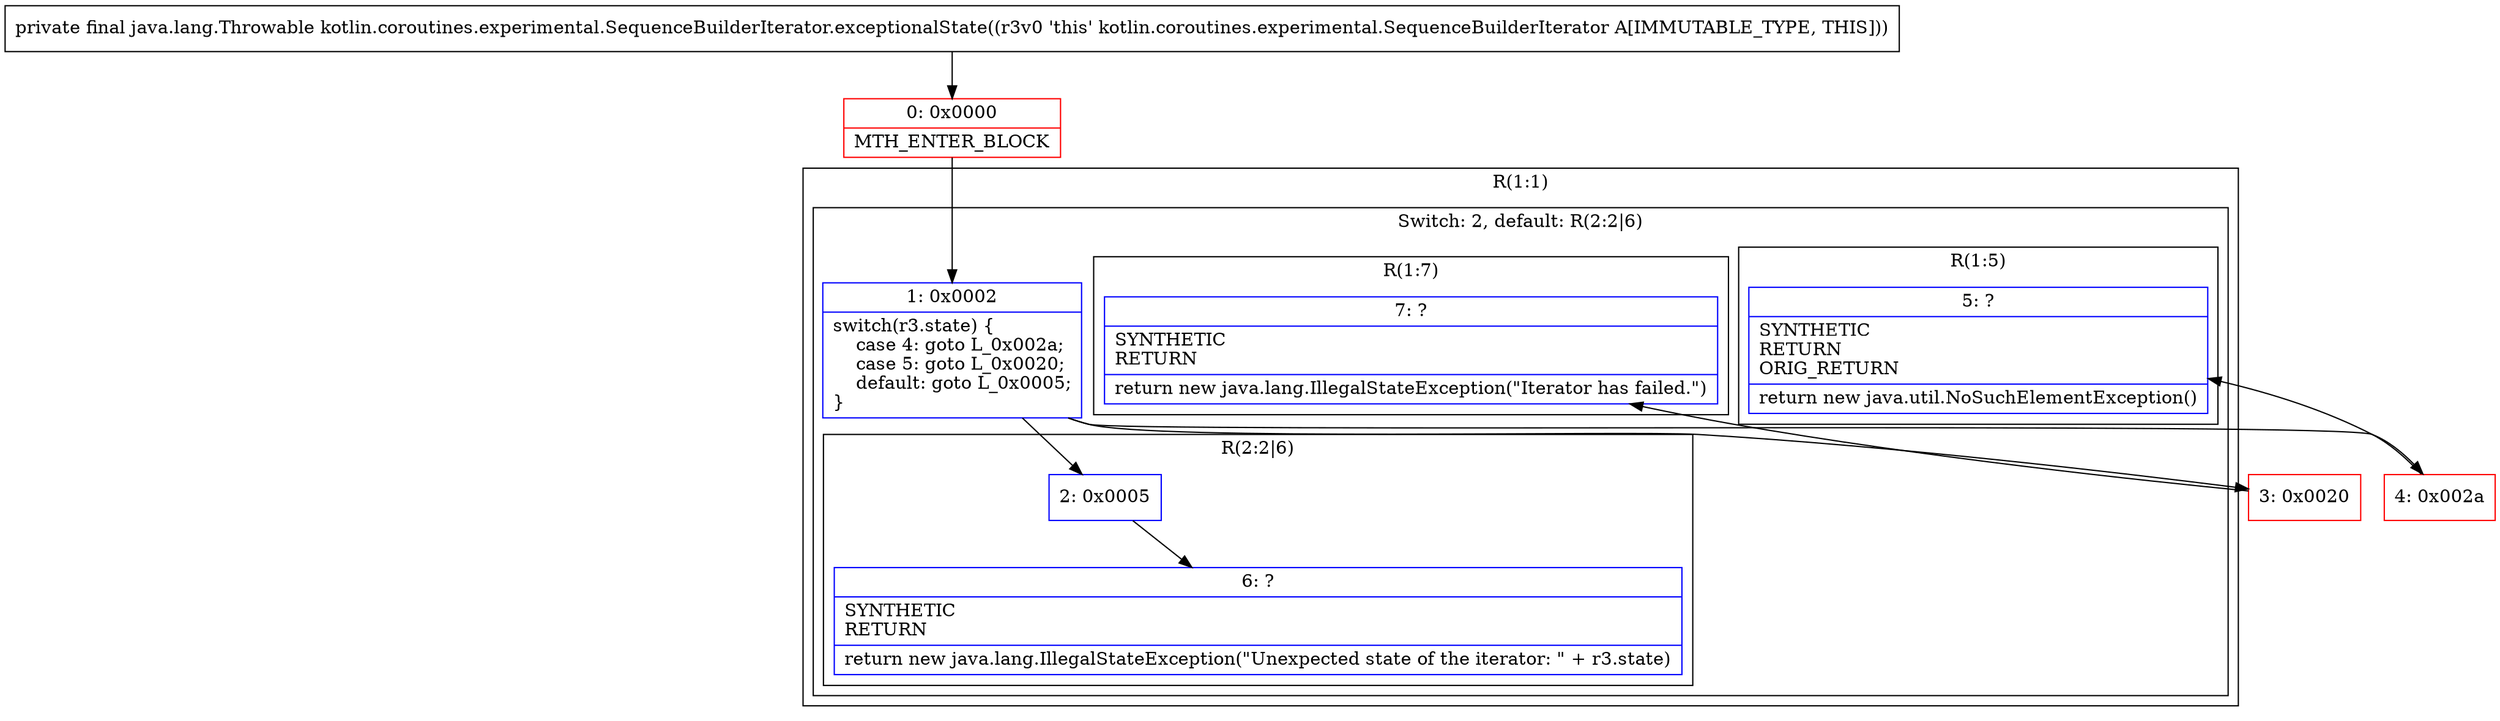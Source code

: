 digraph "CFG forkotlin.coroutines.experimental.SequenceBuilderIterator.exceptionalState()Ljava\/lang\/Throwable;" {
subgraph cluster_Region_459707126 {
label = "R(1:1)";
node [shape=record,color=blue];
subgraph cluster_SwitchRegion_1372570699 {
label = "Switch: 2, default: R(2:2|6)";
node [shape=record,color=blue];
Node_1 [shape=record,label="{1\:\ 0x0002|switch(r3.state) \{\l    case 4: goto L_0x002a;\l    case 5: goto L_0x0020;\l    default: goto L_0x0005;\l\}\l}"];
subgraph cluster_Region_794553879 {
label = "R(1:5)";
node [shape=record,color=blue];
Node_5 [shape=record,label="{5\:\ ?|SYNTHETIC\lRETURN\lORIG_RETURN\l|return new java.util.NoSuchElementException()\l}"];
}
subgraph cluster_Region_1388192173 {
label = "R(1:7)";
node [shape=record,color=blue];
Node_7 [shape=record,label="{7\:\ ?|SYNTHETIC\lRETURN\l|return new java.lang.IllegalStateException(\"Iterator has failed.\")\l}"];
}
subgraph cluster_Region_2103502894 {
label = "R(2:2|6)";
node [shape=record,color=blue];
Node_2 [shape=record,label="{2\:\ 0x0005}"];
Node_6 [shape=record,label="{6\:\ ?|SYNTHETIC\lRETURN\l|return new java.lang.IllegalStateException(\"Unexpected state of the iterator: \" + r3.state)\l}"];
}
}
}
Node_0 [shape=record,color=red,label="{0\:\ 0x0000|MTH_ENTER_BLOCK\l}"];
Node_3 [shape=record,color=red,label="{3\:\ 0x0020}"];
Node_4 [shape=record,color=red,label="{4\:\ 0x002a}"];
MethodNode[shape=record,label="{private final java.lang.Throwable kotlin.coroutines.experimental.SequenceBuilderIterator.exceptionalState((r3v0 'this' kotlin.coroutines.experimental.SequenceBuilderIterator A[IMMUTABLE_TYPE, THIS])) }"];
MethodNode -> Node_0;
Node_1 -> Node_2;
Node_1 -> Node_3;
Node_1 -> Node_4;
Node_2 -> Node_6;
Node_0 -> Node_1;
Node_3 -> Node_7;
Node_4 -> Node_5;
}

